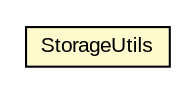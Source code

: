 #!/usr/local/bin/dot
#
# Class diagram 
# Generated by UMLGraph version R5_6-24-gf6e263 (http://www.umlgraph.org/)
#

digraph G {
	edge [fontname="arial",fontsize=10,labelfontname="arial",labelfontsize=10];
	node [fontname="arial",fontsize=10,shape=plaintext];
	nodesep=0.25;
	ranksep=0.5;
	// org.osmdroid.tileprovider.util.StorageUtils
	c112066 [label=<<table title="org.osmdroid.tileprovider.util.StorageUtils" border="0" cellborder="1" cellspacing="0" cellpadding="2" port="p" bgcolor="lemonChiffon" href="./StorageUtils.html">
		<tr><td><table border="0" cellspacing="0" cellpadding="1">
<tr><td align="center" balign="center"> StorageUtils </td></tr>
		</table></td></tr>
		</table>>, URL="./StorageUtils.html", fontname="arial", fontcolor="black", fontsize=10.0];
}

